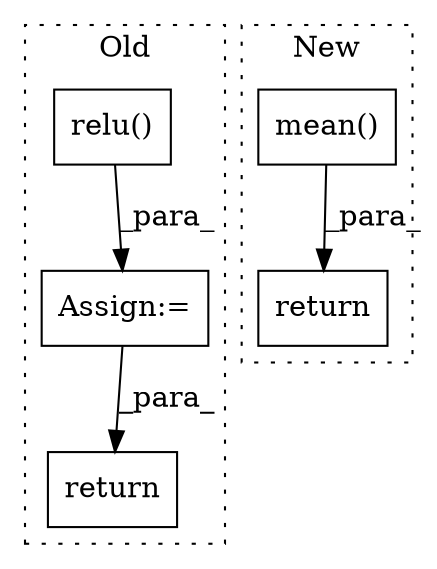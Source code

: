 digraph G {
subgraph cluster0 {
1 [label="relu()" a="75" s="4315,4326" l="10,1" shape="box"];
3 [label="Assign:=" a="68" s="4590" l="3" shape="box"];
5 [label="return" a="93" s="4833" l="7" shape="box"];
label = "Old";
style="dotted";
}
subgraph cluster1 {
2 [label="mean()" a="75" s="6093" l="29" shape="box"];
4 [label="return" a="93" s="6415" l="7" shape="box"];
label = "New";
style="dotted";
}
1 -> 3 [label="_para_"];
2 -> 4 [label="_para_"];
3 -> 5 [label="_para_"];
}